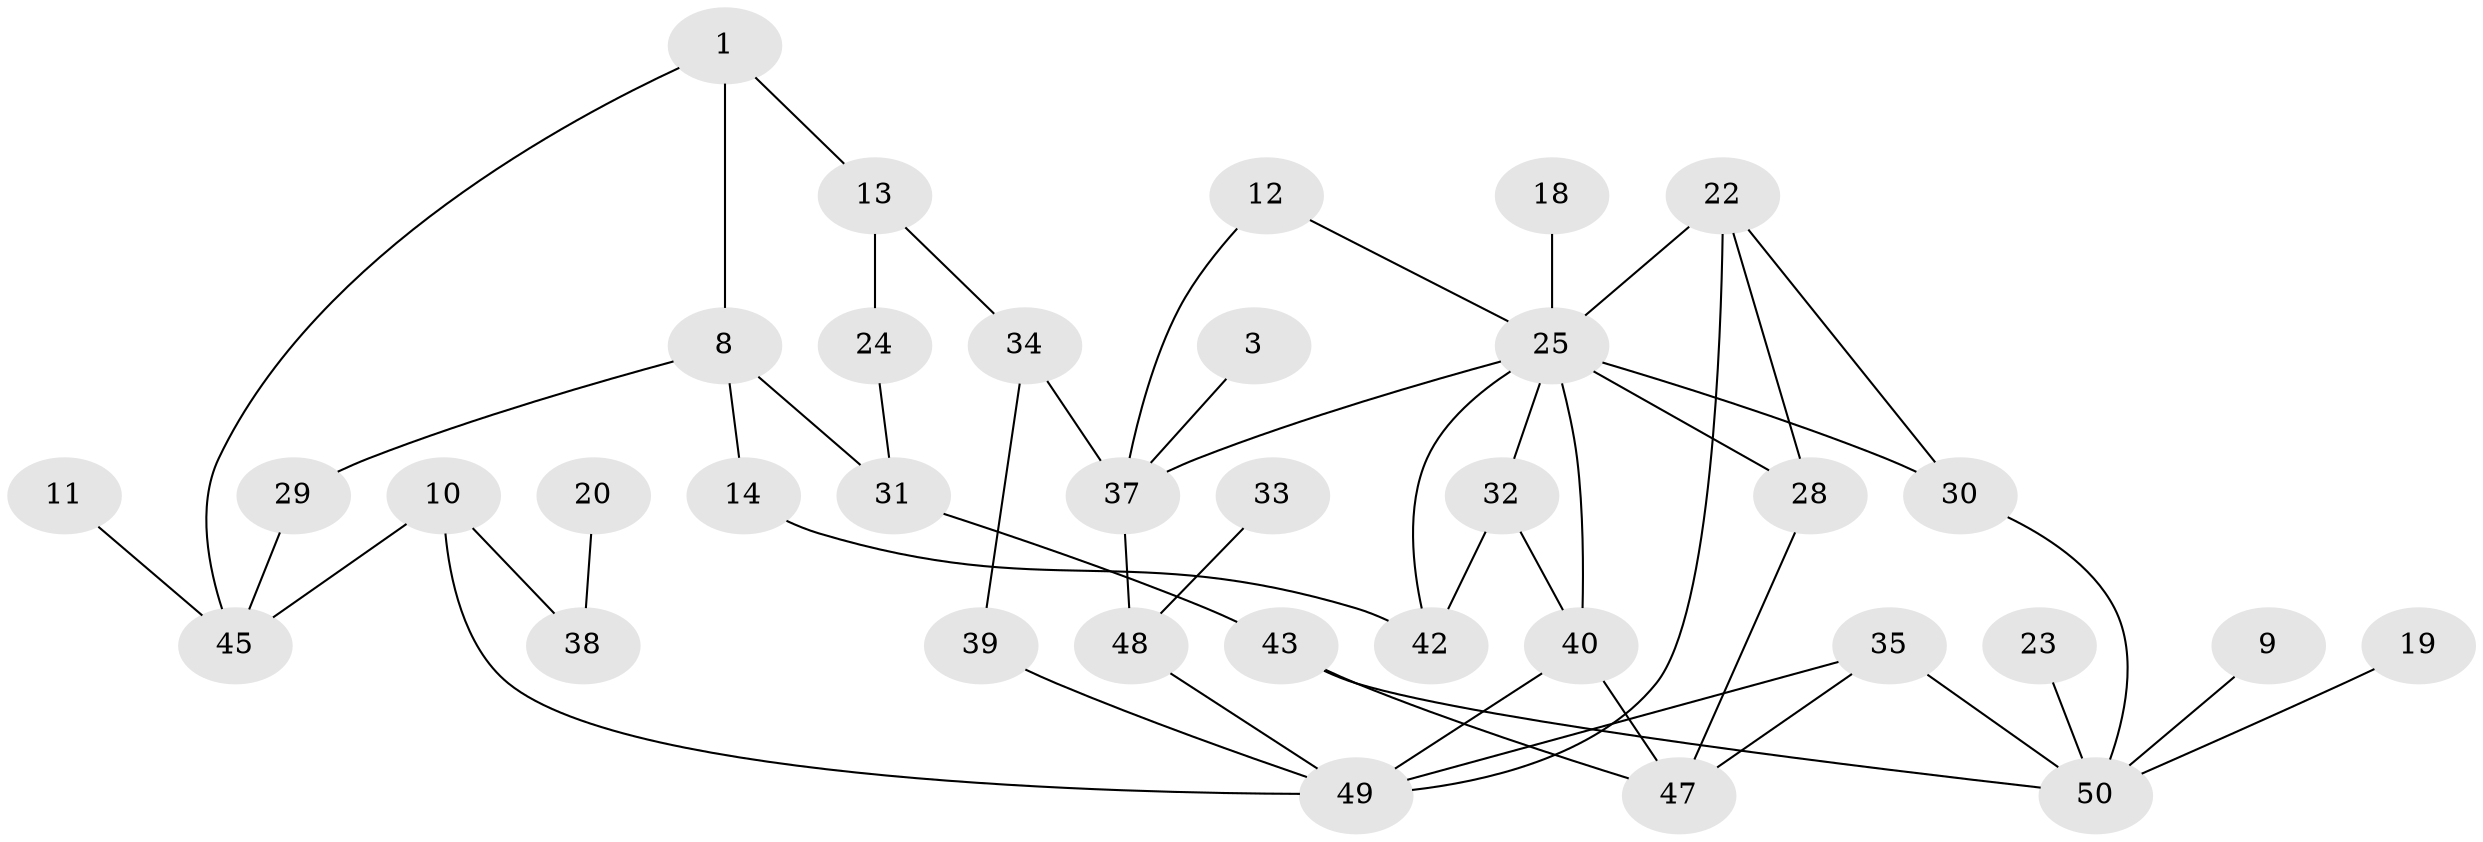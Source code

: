 // original degree distribution, {2: 0.24242424242424243, 3: 0.21212121212121213, 4: 0.12121212121212122, 1: 0.26262626262626265, 0: 0.13131313131313133, 5: 0.030303030303030304}
// Generated by graph-tools (version 1.1) at 2025/49/03/09/25 03:49:07]
// undirected, 35 vertices, 51 edges
graph export_dot {
graph [start="1"]
  node [color=gray90,style=filled];
  1;
  3;
  8;
  9;
  10;
  11;
  12;
  13;
  14;
  18;
  19;
  20;
  22;
  23;
  24;
  25;
  28;
  29;
  30;
  31;
  32;
  33;
  34;
  35;
  37;
  38;
  39;
  40;
  42;
  43;
  45;
  47;
  48;
  49;
  50;
  1 -- 8 [weight=1.0];
  1 -- 13 [weight=1.0];
  1 -- 45 [weight=1.0];
  3 -- 37 [weight=1.0];
  8 -- 14 [weight=1.0];
  8 -- 29 [weight=1.0];
  8 -- 31 [weight=1.0];
  9 -- 50 [weight=1.0];
  10 -- 38 [weight=1.0];
  10 -- 45 [weight=1.0];
  10 -- 49 [weight=1.0];
  11 -- 45 [weight=1.0];
  12 -- 25 [weight=1.0];
  12 -- 37 [weight=1.0];
  13 -- 24 [weight=1.0];
  13 -- 34 [weight=1.0];
  14 -- 42 [weight=1.0];
  18 -- 25 [weight=1.0];
  19 -- 50 [weight=1.0];
  20 -- 38 [weight=1.0];
  22 -- 25 [weight=1.0];
  22 -- 28 [weight=1.0];
  22 -- 30 [weight=1.0];
  22 -- 49 [weight=1.0];
  23 -- 50 [weight=1.0];
  24 -- 31 [weight=1.0];
  25 -- 28 [weight=1.0];
  25 -- 30 [weight=1.0];
  25 -- 32 [weight=1.0];
  25 -- 37 [weight=1.0];
  25 -- 40 [weight=1.0];
  25 -- 42 [weight=1.0];
  28 -- 47 [weight=1.0];
  29 -- 45 [weight=1.0];
  30 -- 50 [weight=1.0];
  31 -- 43 [weight=1.0];
  32 -- 40 [weight=1.0];
  32 -- 42 [weight=1.0];
  33 -- 48 [weight=1.0];
  34 -- 37 [weight=1.0];
  34 -- 39 [weight=1.0];
  35 -- 47 [weight=1.0];
  35 -- 49 [weight=1.0];
  35 -- 50 [weight=1.0];
  37 -- 48 [weight=1.0];
  39 -- 49 [weight=1.0];
  40 -- 47 [weight=1.0];
  40 -- 49 [weight=1.0];
  43 -- 47 [weight=1.0];
  43 -- 50 [weight=1.0];
  48 -- 49 [weight=1.0];
}
